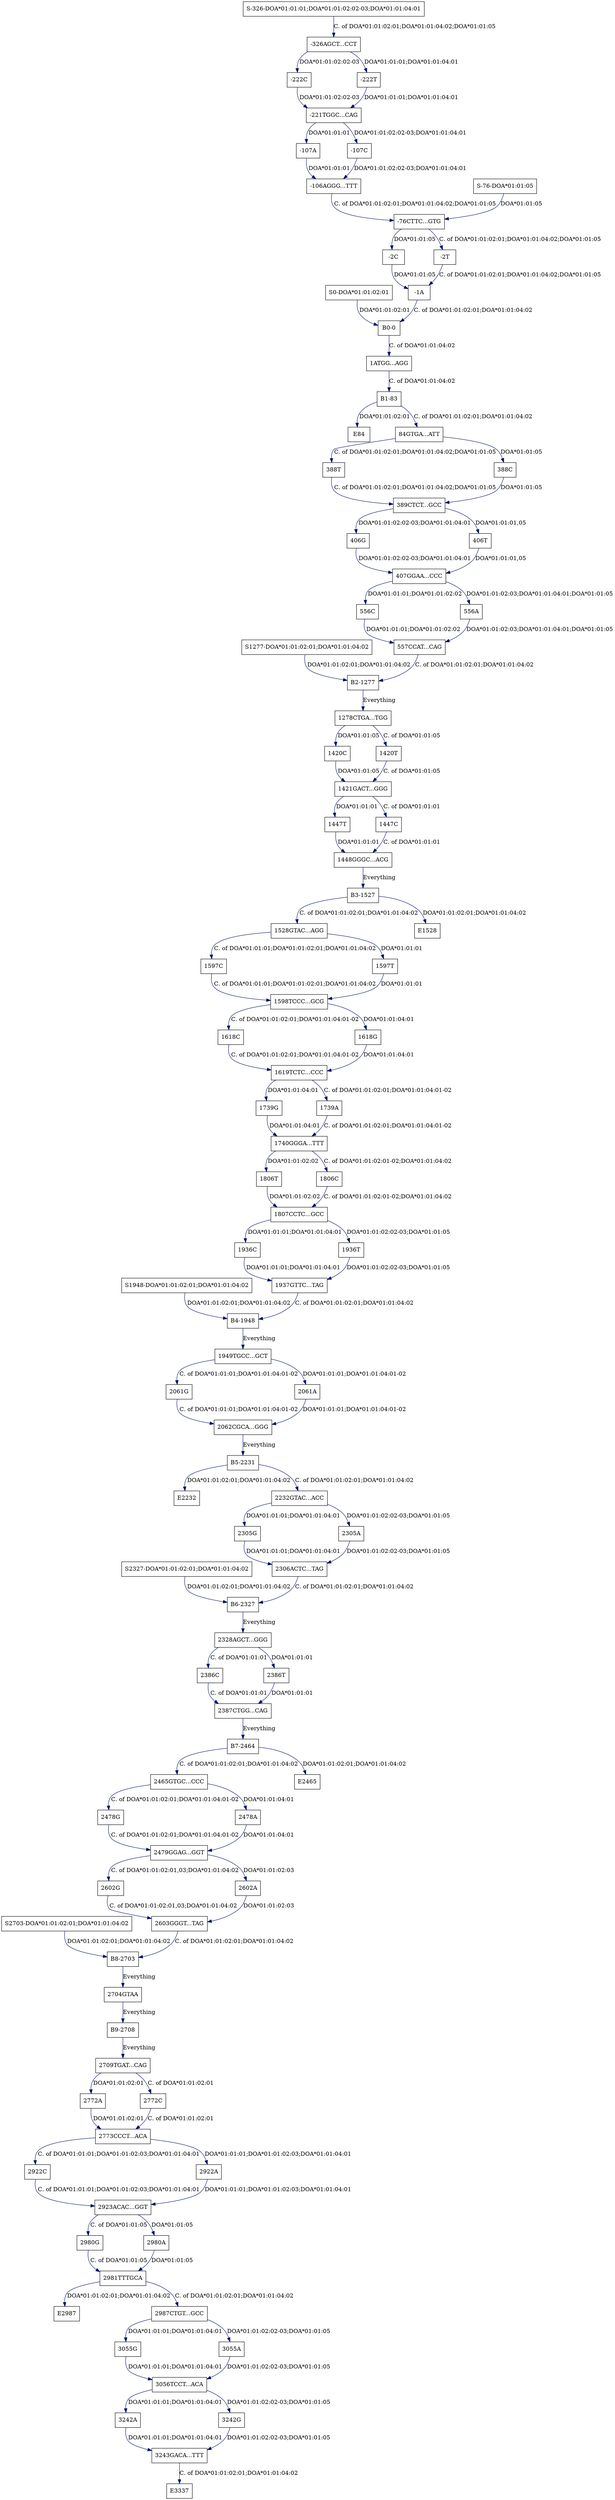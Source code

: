 digraph G {
  "E2232" [shape=box, ];
  "3243GACA...TTT" [shape=box, ];
  "B4-1948" [shape=box, ];
  "B7-2464" [shape=box, ];
  "2981TTTGCA" [shape=box, ];
  "1739G" [shape=box, ];
  "1ATGG...AGG" [shape=box, ];
  "S2703-DOA*01:01:02:01;DOA*01:01:04:02" [shape=box, ];
  "-106AGGG...TTT" [shape=box, ];
  "-222C" [shape=box, ];
  "2386C" [shape=box, ];
  "2305G" [shape=box, ];
  "B3-1527" [shape=box, ];
  "E84" [shape=box, ];
  "1739A" [shape=box, ];
  "407GGAA...CCC" [shape=box, ];
  "2478G" [shape=box, ];
  "1598TCCC...GCG" [shape=box, ];
  "B2-1277" [shape=box, ];
  "2386T" [shape=box, ];
  "1420C" [shape=box, ];
  "-107A" [shape=box, ];
  "2772A" [shape=box, ];
  "1528GTAC...AGG" [shape=box, ];
  "E1528" [shape=box, ];
  "B6-2327" [shape=box, ];
  "B1-83" [shape=box, ];
  "1597C" [shape=box, ];
  "S2327-DOA*01:01:02:01;DOA*01:01:04:02" [shape=box, ];
  "2602G" [shape=box, ];
  "3055G" [shape=box, ];
  "E2987" [shape=box, ];
  "556C" [shape=box, ];
  "2704GTAA" [shape=box, ];
  "-221TGGC...CAG" [shape=box, ];
  "406G" [shape=box, ];
  "3056TCCT...ACA" [shape=box, ];
  "1806T" [shape=box, ];
  "S-326-DOA*01:01:01;DOA*01:01:02:02-03;DOA*01:01:04:01" [shape=box, ];
  "2772C" [shape=box, ];
  "1447T" [shape=box, ];
  "2987CTGT...GCC" [shape=box, ];
  "B5-2231" [shape=box, ];
  "2709TGAT...CAG" [shape=box, ];
  "3242A" [shape=box, ];
  "388T" [shape=box, ];
  "1448GGGC...ACG" [shape=box, ];
  "388C" [shape=box, ];
  "-2C" [shape=box, ];
  "2465GTGC...CCC" [shape=box, ];
  "406T" [shape=box, ];
  "2922C" [shape=box, ];
  "2603GGGT...TAG" [shape=box, ];
  "2061G" [shape=box, ];
  "2232GTAC...ACC" [shape=box, ];
  "2980G" [shape=box, ];
  "2773CCCT...ACA" [shape=box, ];
  "2479GGAG...GGT" [shape=box, ];
  "E2465" [shape=box, ];
  "1949TGCC...GCT" [shape=box, ];
  "556A" [shape=box, ];
  "S0-DOA*01:01:02:01" [shape=box, ];
  "B0-0" [shape=box, ];
  "2922A" [shape=box, ];
  "2306ACTC...TAG" [shape=box, ];
  "2061A" [shape=box, ];
  "-107C" [shape=box, ];
  "1618C" [shape=box, ];
  "2602A" [shape=box, ];
  "1806C" [shape=box, ];
  "2478A" [shape=box, ];
  "389CTCT...GCC" [shape=box, ];
  "S1277-DOA*01:01:02:01;DOA*01:01:04:02" [shape=box, ];
  "1447C" [shape=box, ];
  "1936C" [shape=box, ];
  "S1948-DOA*01:01:02:01;DOA*01:01:04:02" [shape=box, ];
  "1421GACT...GGG" [shape=box, ];
  "1740GGGA...TTT" [shape=box, ];
  "1597T" [shape=box, ];
  "1420T" [shape=box, ];
  "2062CGCA...GGG" [shape=box, ];
  "S-76-DOA*01:01:05" [shape=box, ];
  "1618G" [shape=box, ];
  "2923ACAC...GGT" [shape=box, ];
  "84GTGA...ATT" [shape=box, ];
  "1936T" [shape=box, ];
  "1278CTGA...TGG" [shape=box, ];
  "-326AGCT...CCT" [shape=box, ];
  "B9-2708" [shape=box, ];
  "1937GTTC...TAG" [shape=box, ];
  "3055A" [shape=box, ];
  "1807CCTC...GCC" [shape=box, ];
  "2328AGCT...GGG" [shape=box, ];
  "2980A" [shape=box, ];
  "-222T" [shape=box, ];
  "-1A" [shape=box, ];
  "1619TCTC...CCC" [shape=box, ];
  "3242G" [shape=box, ];
  "-2T" [shape=box, ];
  "-76CTTC...GTG" [shape=box, ];
  "557CCAT...CAG" [shape=box, ];
  "2387CTGG...CAG" [shape=box, ];
  "E3337" [shape=box, ];
  "B8-2703" [shape=box, ];
  "2305A" [shape=box, ];
  
  
  edge [color="#001267", ];
  "3243GACA...TTT" -> "E3337" [label="C. of DOA*01:01:02:01;DOA*01:01:04:02", ];
  "B4-1948" -> "1949TGCC...GCT" [label="Everything", ];
  "B7-2464" -> "E2465" [label="DOA*01:01:02:01;DOA*01:01:04:02", ];
  "B7-2464" -> "2465GTGC...CCC" [label="C. of DOA*01:01:02:01;DOA*01:01:04:02",
                                 ];
  "2981TTTGCA" -> "E2987" [label="DOA*01:01:02:01;DOA*01:01:04:02", ];
  "2981TTTGCA" -> "2987CTGT...GCC" [label="C. of DOA*01:01:02:01;DOA*01:01:04:02",
                                    ];
  "1739G" -> "1740GGGA...TTT" [label="DOA*01:01:04:01", ];
  "1ATGG...AGG" -> "B1-83" [label="C. of DOA*01:01:04:02", ];
  "S2703-DOA*01:01:02:01;DOA*01:01:04:02" -> "B8-2703" [label="DOA*01:01:02:01;DOA*01:01:04:02",
                                                        ];
  "-106AGGG...TTT" -> "-76CTTC...GTG" [label="C. of DOA*01:01:02:01;DOA*01:01:04:02;DOA*01:01:05",
                                       ];
  "-222C" -> "-221TGGC...CAG" [label="DOA*01:01:02:02-03", ];
  "2386C" -> "2387CTGG...CAG" [label="C. of DOA*01:01:01", ];
  "2305G" -> "2306ACTC...TAG" [label="DOA*01:01:01;DOA*01:01:04:01", ];
  "B3-1527" -> "E1528" [label="DOA*01:01:02:01;DOA*01:01:04:02", ];
  "B3-1527" -> "1528GTAC...AGG" [label="C. of DOA*01:01:02:01;DOA*01:01:04:02",
                                 ];
  "1739A" -> "1740GGGA...TTT" [label="C. of DOA*01:01:02:01;DOA*01:01:04:01-02",
                               ];
  "407GGAA...CCC" -> "556A" [label="DOA*01:01:02:03;DOA*01:01:04:01;DOA*01:01:05",
                             ];
  "407GGAA...CCC" -> "556C" [label="DOA*01:01:01;DOA*01:01:02:02", ];
  "2478G" -> "2479GGAG...GGT" [label="C. of DOA*01:01:02:01;DOA*01:01:04:01-02",
                               ];
  "1598TCCC...GCG" -> "1618C" [label="C. of DOA*01:01:02:01;DOA*01:01:04:01-02",
                               ];
  "1598TCCC...GCG" -> "1618G" [label="DOA*01:01:04:01", ];
  "B2-1277" -> "1278CTGA...TGG" [label="Everything", ];
  "2386T" -> "2387CTGG...CAG" [label="DOA*01:01:01", ];
  "1420C" -> "1421GACT...GGG" [label="DOA*01:01:05", ];
  "-107A" -> "-106AGGG...TTT" [label="DOA*01:01:01", ];
  "2772A" -> "2773CCCT...ACA" [label="DOA*01:01:02:01", ];
  "1528GTAC...AGG" -> "1597C" [label="C. of DOA*01:01:01;DOA*01:01:02:01;DOA*01:01:04:02",
                               ];
  "1528GTAC...AGG" -> "1597T" [label="DOA*01:01:01", ];
  "B6-2327" -> "2328AGCT...GGG" [label="Everything", ];
  "B1-83" -> "E84" [label="DOA*01:01:02:01", ];
  "B1-83" -> "84GTGA...ATT" [label="C. of DOA*01:01:02:01;DOA*01:01:04:02", ];
  "1597C" -> "1598TCCC...GCG" [label="C. of DOA*01:01:01;DOA*01:01:02:01;DOA*01:01:04:02",
                               ];
  "S2327-DOA*01:01:02:01;DOA*01:01:04:02" -> "B6-2327" [label="DOA*01:01:02:01;DOA*01:01:04:02",
                                                        ];
  "2602G" -> "2603GGGT...TAG" [label="C. of DOA*01:01:02:01,03;DOA*01:01:04:02",
                               ];
  "3055G" -> "3056TCCT...ACA" [label="DOA*01:01:01;DOA*01:01:04:01", ];
  "556C" -> "557CCAT...CAG" [label="DOA*01:01:01;DOA*01:01:02:02", ];
  "2704GTAA" -> "B9-2708" [label="Everything", ];
  "-221TGGC...CAG" -> "-107A" [label="DOA*01:01:01", ];
  "-221TGGC...CAG" -> "-107C" [label="DOA*01:01:02:02-03;DOA*01:01:04:01", ];
  "406G" -> "407GGAA...CCC" [label="DOA*01:01:02:02-03;DOA*01:01:04:01", ];
  "3056TCCT...ACA" -> "3242A" [label="DOA*01:01:01;DOA*01:01:04:01", ];
  "3056TCCT...ACA" -> "3242G" [label="DOA*01:01:02:02-03;DOA*01:01:05", ];
  "1806T" -> "1807CCTC...GCC" [label="DOA*01:01:02:02", ];
  "S-326-DOA*01:01:01;DOA*01:01:02:02-03;DOA*01:01:04:01" -> "-326AGCT...CCT" [
  label="C. of DOA*01:01:02:01;DOA*01:01:04:02;DOA*01:01:05", ];
  "2772C" -> "2773CCCT...ACA" [label="C. of DOA*01:01:02:01", ];
  "1447T" -> "1448GGGC...ACG" [label="DOA*01:01:01", ];
  "2987CTGT...GCC" -> "3055A" [label="DOA*01:01:02:02-03;DOA*01:01:05", ];
  "2987CTGT...GCC" -> "3055G" [label="DOA*01:01:01;DOA*01:01:04:01", ];
  "B5-2231" -> "E2232" [label="DOA*01:01:02:01;DOA*01:01:04:02", ];
  "B5-2231" -> "2232GTAC...ACC" [label="C. of DOA*01:01:02:01;DOA*01:01:04:02",
                                 ];
  "2709TGAT...CAG" -> "2772A" [label="DOA*01:01:02:01", ];
  "2709TGAT...CAG" -> "2772C" [label="C. of DOA*01:01:02:01", ];
  "3242A" -> "3243GACA...TTT" [label="DOA*01:01:01;DOA*01:01:04:01", ];
  "388T" -> "389CTCT...GCC" [label="C. of DOA*01:01:02:01;DOA*01:01:04:02;DOA*01:01:05",
                             ];
  "1448GGGC...ACG" -> "B3-1527" [label="Everything", ];
  "388C" -> "389CTCT...GCC" [label="DOA*01:01:05", ];
  "-2C" -> "-1A" [label="DOA*01:01:05", ];
  "2465GTGC...CCC" -> "2478A" [label="DOA*01:01:04:01", ];
  "2465GTGC...CCC" -> "2478G" [label="C. of DOA*01:01:02:01;DOA*01:01:04:01-02",
                               ];
  "406T" -> "407GGAA...CCC" [label="DOA*01:01:01,05", ];
  "2922C" -> "2923ACAC...GGT" [label="C. of DOA*01:01:01;DOA*01:01:02:03;DOA*01:01:04:01",
                               ];
  "2603GGGT...TAG" -> "B8-2703" [label="C. of DOA*01:01:02:01;DOA*01:01:04:02",
                                 ];
  "2061G" -> "2062CGCA...GGG" [label="C. of DOA*01:01:01;DOA*01:01:04:01-02", ];
  "2232GTAC...ACC" -> "2305A" [label="DOA*01:01:02:02-03;DOA*01:01:05", ];
  "2232GTAC...ACC" -> "2305G" [label="DOA*01:01:01;DOA*01:01:04:01", ];
  "2980G" -> "2981TTTGCA" [label="C. of DOA*01:01:05", ];
  "2773CCCT...ACA" -> "2922A" [label="DOA*01:01:01;DOA*01:01:02:03;DOA*01:01:04:01",
                               ];
  "2773CCCT...ACA" -> "2922C" [label="C. of DOA*01:01:01;DOA*01:01:02:03;DOA*01:01:04:01",
                               ];
  "2479GGAG...GGT" -> "2602A" [label="DOA*01:01:02:03", ];
  "2479GGAG...GGT" -> "2602G" [label="C. of DOA*01:01:02:01,03;DOA*01:01:04:02",
                               ];
  "1949TGCC...GCT" -> "2061A" [label="DOA*01:01:01;DOA*01:01:04:01-02", ];
  "1949TGCC...GCT" -> "2061G" [label="C. of DOA*01:01:01;DOA*01:01:04:01-02", ];
  "556A" -> "557CCAT...CAG" [label="DOA*01:01:02:03;DOA*01:01:04:01;DOA*01:01:05",
                             ];
  "S0-DOA*01:01:02:01" -> "B0-0" [label="DOA*01:01:02:01", ];
  "B0-0" -> "1ATGG...AGG" [label="C. of DOA*01:01:04:02", ];
  "2922A" -> "2923ACAC...GGT" [label="DOA*01:01:01;DOA*01:01:02:03;DOA*01:01:04:01",
                               ];
  "2306ACTC...TAG" -> "B6-2327" [label="C. of DOA*01:01:02:01;DOA*01:01:04:02",
                                 ];
  "2061A" -> "2062CGCA...GGG" [label="DOA*01:01:01;DOA*01:01:04:01-02", ];
  "-107C" -> "-106AGGG...TTT" [label="DOA*01:01:02:02-03;DOA*01:01:04:01", ];
  "1618C" -> "1619TCTC...CCC" [label="C. of DOA*01:01:02:01;DOA*01:01:04:01-02",
                               ];
  "2602A" -> "2603GGGT...TAG" [label="DOA*01:01:02:03", ];
  "1806C" -> "1807CCTC...GCC" [label="C. of DOA*01:01:02:01-02;DOA*01:01:04:02",
                               ];
  "2478A" -> "2479GGAG...GGT" [label="DOA*01:01:04:01", ];
  "389CTCT...GCC" -> "406G" [label="DOA*01:01:02:02-03;DOA*01:01:04:01", ];
  "389CTCT...GCC" -> "406T" [label="DOA*01:01:01,05", ];
  "S1277-DOA*01:01:02:01;DOA*01:01:04:02" -> "B2-1277" [label="DOA*01:01:02:01;DOA*01:01:04:02",
                                                        ];
  "1447C" -> "1448GGGC...ACG" [label="C. of DOA*01:01:01", ];
  "1936C" -> "1937GTTC...TAG" [label="DOA*01:01:01;DOA*01:01:04:01", ];
  "S1948-DOA*01:01:02:01;DOA*01:01:04:02" -> "B4-1948" [label="DOA*01:01:02:01;DOA*01:01:04:02",
                                                        ];
  "1421GACT...GGG" -> "1447C" [label="C. of DOA*01:01:01", ];
  "1421GACT...GGG" -> "1447T" [label="DOA*01:01:01", ];
  "1740GGGA...TTT" -> "1806C" [label="C. of DOA*01:01:02:01-02;DOA*01:01:04:02",
                               ];
  "1740GGGA...TTT" -> "1806T" [label="DOA*01:01:02:02", ];
  "1597T" -> "1598TCCC...GCG" [label="DOA*01:01:01", ];
  "1420T" -> "1421GACT...GGG" [label="C. of DOA*01:01:05", ];
  "2062CGCA...GGG" -> "B5-2231" [label="Everything", ];
  "S-76-DOA*01:01:05" -> "-76CTTC...GTG" [label="DOA*01:01:05", ];
  "1618G" -> "1619TCTC...CCC" [label="DOA*01:01:04:01", ];
  "2923ACAC...GGT" -> "2980A" [label="DOA*01:01:05", ];
  "2923ACAC...GGT" -> "2980G" [label="C. of DOA*01:01:05", ];
  "84GTGA...ATT" -> "388C" [label="DOA*01:01:05", ];
  "84GTGA...ATT" -> "388T" [label="C. of DOA*01:01:02:01;DOA*01:01:04:02;DOA*01:01:05",
                            ];
  "1936T" -> "1937GTTC...TAG" [label="DOA*01:01:02:02-03;DOA*01:01:05", ];
  "1278CTGA...TGG" -> "1420C" [label="DOA*01:01:05", ];
  "1278CTGA...TGG" -> "1420T" [label="C. of DOA*01:01:05", ];
  "-326AGCT...CCT" -> "-222C" [label="DOA*01:01:02:02-03", ];
  "-326AGCT...CCT" -> "-222T" [label="DOA*01:01:01;DOA*01:01:04:01", ];
  "B9-2708" -> "2709TGAT...CAG" [label="Everything", ];
  "1937GTTC...TAG" -> "B4-1948" [label="C. of DOA*01:01:02:01;DOA*01:01:04:02",
                                 ];
  "3055A" -> "3056TCCT...ACA" [label="DOA*01:01:02:02-03;DOA*01:01:05", ];
  "1807CCTC...GCC" -> "1936C" [label="DOA*01:01:01;DOA*01:01:04:01", ];
  "1807CCTC...GCC" -> "1936T" [label="DOA*01:01:02:02-03;DOA*01:01:05", ];
  "2328AGCT...GGG" -> "2386C" [label="C. of DOA*01:01:01", ];
  "2328AGCT...GGG" -> "2386T" [label="DOA*01:01:01", ];
  "2980A" -> "2981TTTGCA" [label="DOA*01:01:05", ];
  "-222T" -> "-221TGGC...CAG" [label="DOA*01:01:01;DOA*01:01:04:01", ];
  "-1A" -> "B0-0" [label="C. of DOA*01:01:02:01;DOA*01:01:04:02", ];
  "1619TCTC...CCC" -> "1739A" [label="C. of DOA*01:01:02:01;DOA*01:01:04:01-02",
                               ];
  "1619TCTC...CCC" -> "1739G" [label="DOA*01:01:04:01", ];
  "3242G" -> "3243GACA...TTT" [label="DOA*01:01:02:02-03;DOA*01:01:05", ];
  "-2T" -> "-1A" [label="C. of DOA*01:01:02:01;DOA*01:01:04:02;DOA*01:01:05", ];
  "-76CTTC...GTG" -> "-2C" [label="DOA*01:01:05", ];
  "-76CTTC...GTG" -> "-2T" [label="C. of DOA*01:01:02:01;DOA*01:01:04:02;DOA*01:01:05",
                            ];
  "557CCAT...CAG" -> "B2-1277" [label="C. of DOA*01:01:02:01;DOA*01:01:04:02",
                                ];
  "2387CTGG...CAG" -> "B7-2464" [label="Everything", ];
  "B8-2703" -> "2704GTAA" [label="Everything", ];
  "2305A" -> "2306ACTC...TAG" [label="DOA*01:01:02:02-03;DOA*01:01:05", ];
  
  }
